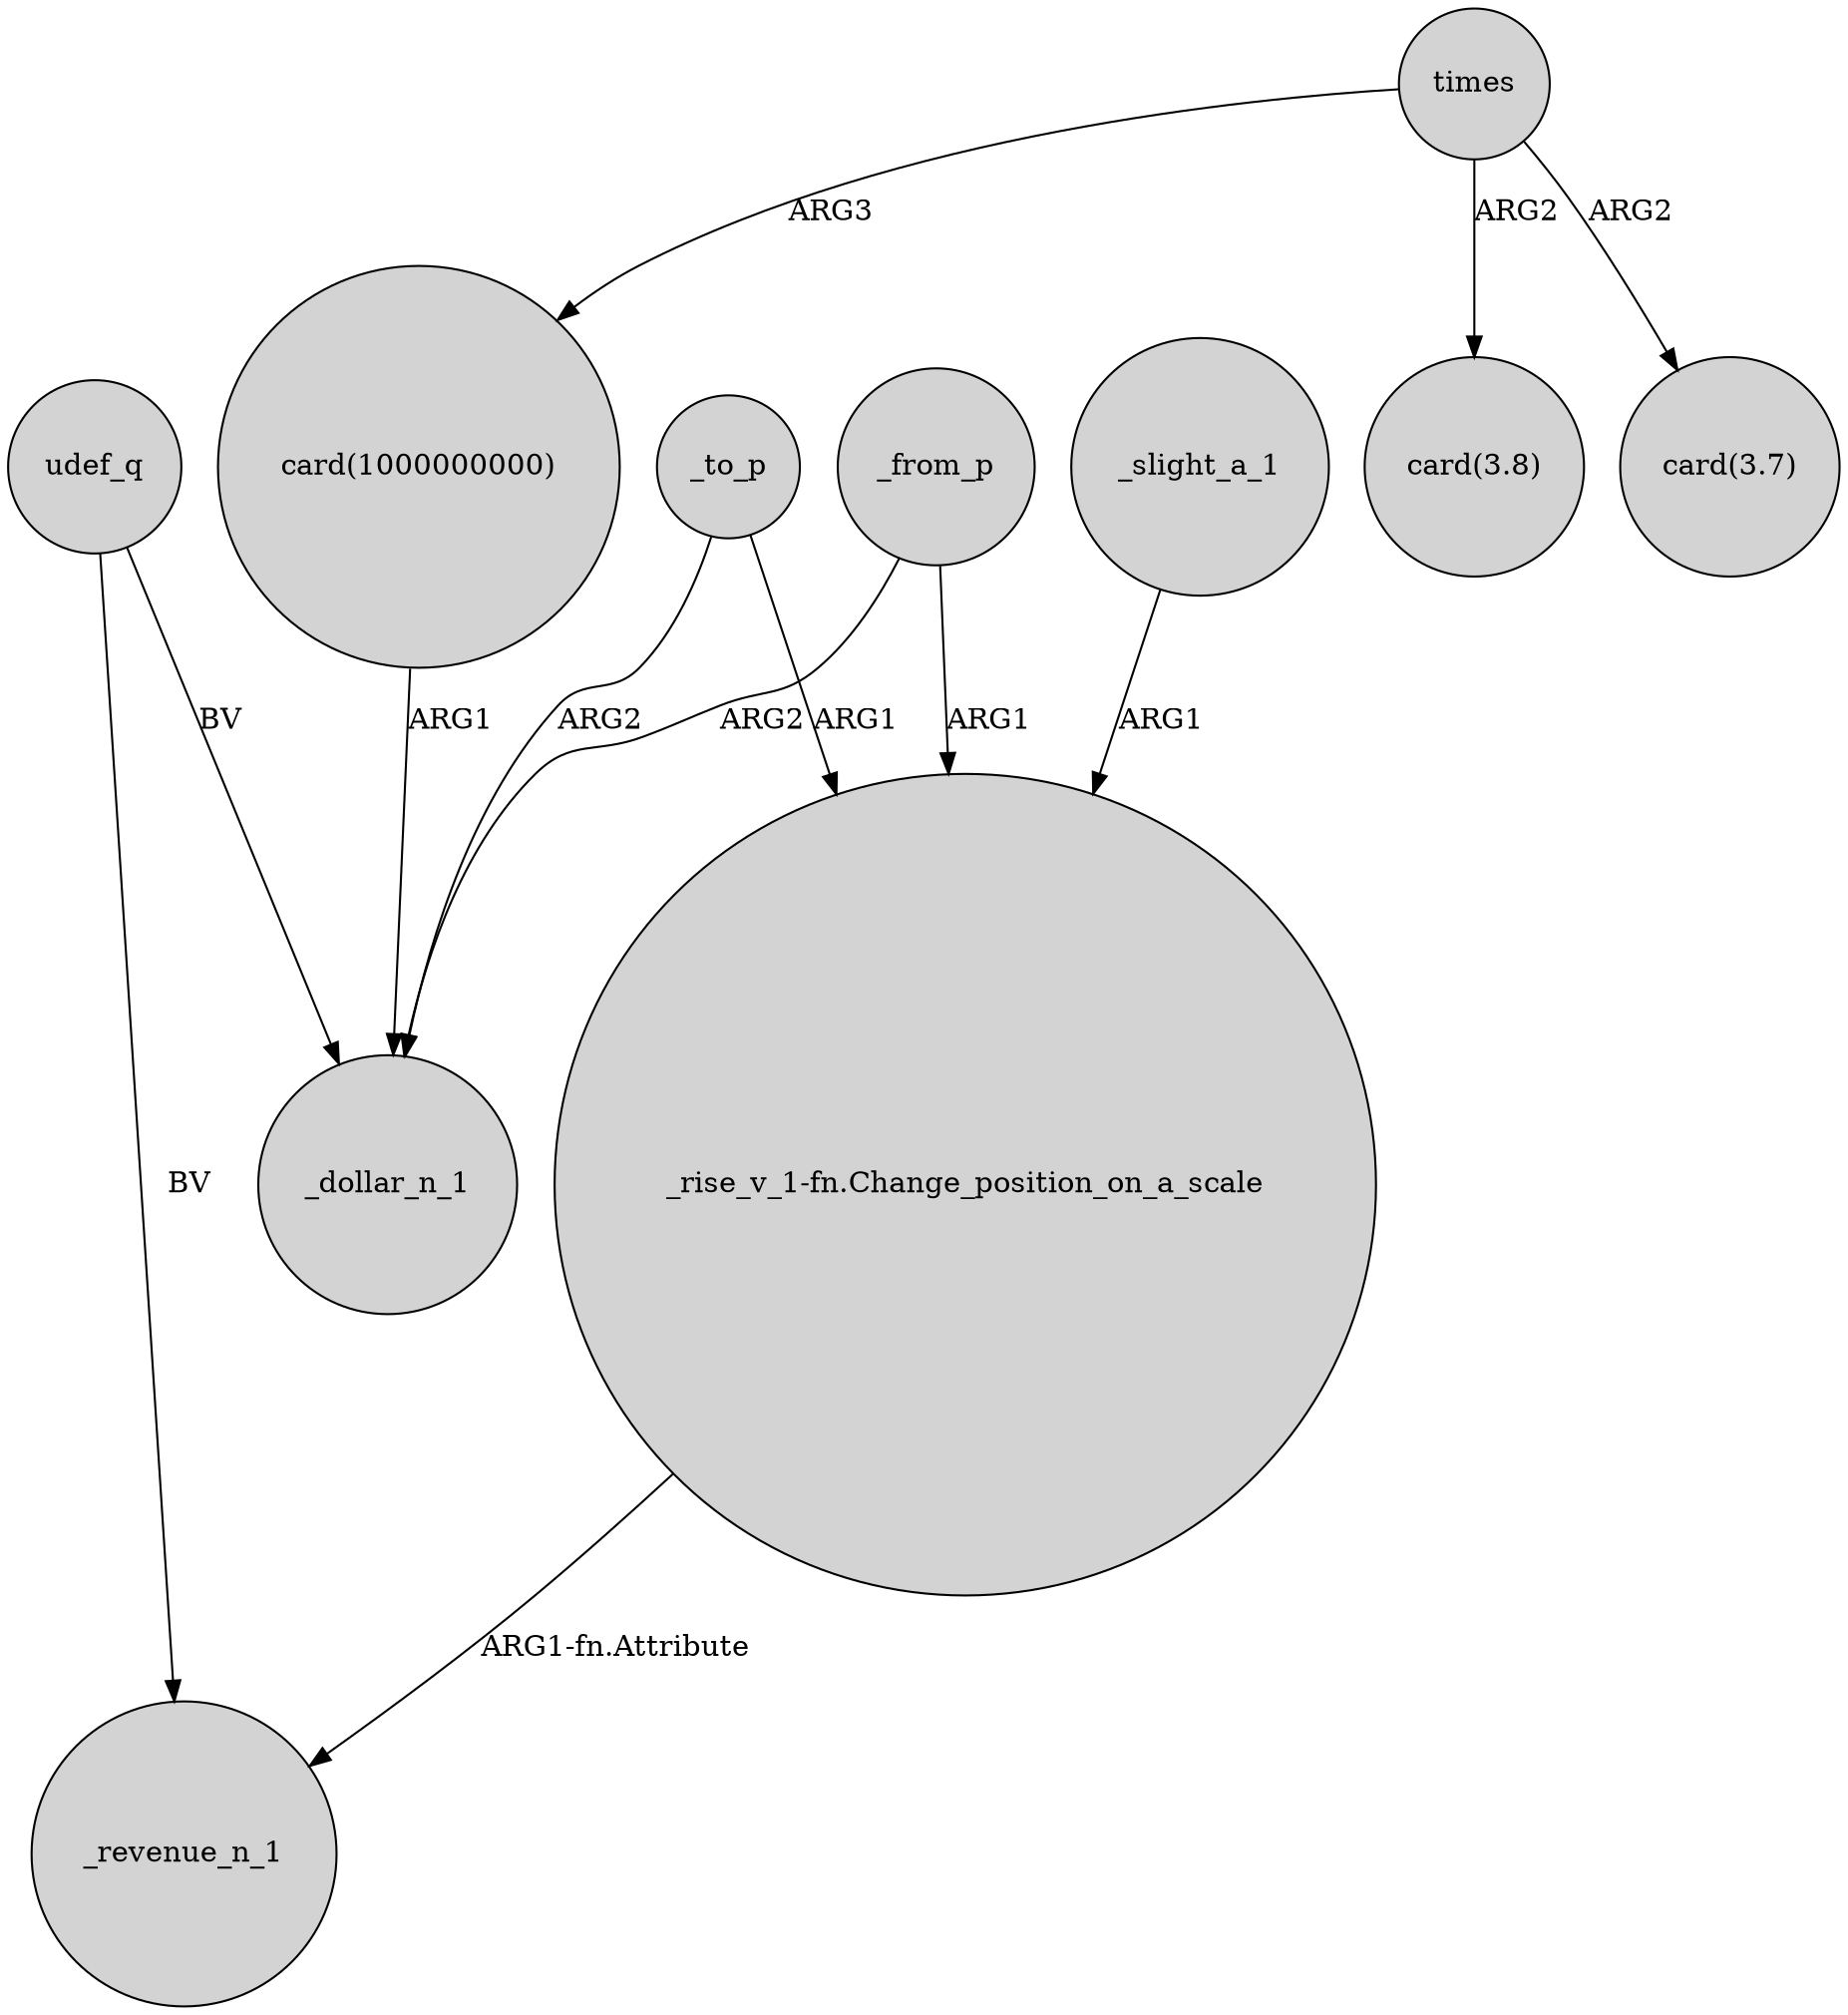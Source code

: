 digraph {
	node [shape=circle style=filled]
	"card(1000000000)" -> _dollar_n_1 [label=ARG1]
	_from_p -> _dollar_n_1 [label=ARG2]
	"_rise_v_1-fn.Change_position_on_a_scale" -> _revenue_n_1 [label="ARG1-fn.Attribute"]
	_slight_a_1 -> "_rise_v_1-fn.Change_position_on_a_scale" [label=ARG1]
	_to_p -> _dollar_n_1 [label=ARG2]
	times -> "card(3.8)" [label=ARG2]
	times -> "card(1000000000)" [label=ARG3]
	udef_q -> _dollar_n_1 [label=BV]
	udef_q -> _revenue_n_1 [label=BV]
	times -> "card(3.7)" [label=ARG2]
	_from_p -> "_rise_v_1-fn.Change_position_on_a_scale" [label=ARG1]
	_to_p -> "_rise_v_1-fn.Change_position_on_a_scale" [label=ARG1]
}
